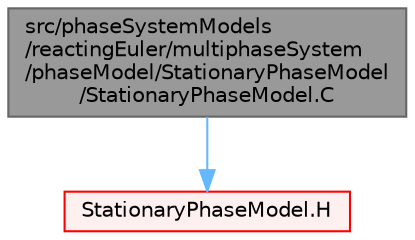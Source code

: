digraph "src/phaseSystemModels/reactingEuler/multiphaseSystem/phaseModel/StationaryPhaseModel/StationaryPhaseModel.C"
{
 // LATEX_PDF_SIZE
  bgcolor="transparent";
  edge [fontname=Helvetica,fontsize=10,labelfontname=Helvetica,labelfontsize=10];
  node [fontname=Helvetica,fontsize=10,shape=box,height=0.2,width=0.4];
  Node1 [id="Node000001",label="src/phaseSystemModels\l/reactingEuler/multiphaseSystem\l/phaseModel/StationaryPhaseModel\l/StationaryPhaseModel.C",height=0.2,width=0.4,color="gray40", fillcolor="grey60", style="filled", fontcolor="black",tooltip=" "];
  Node1 -> Node2 [id="edge1_Node000001_Node000002",color="steelblue1",style="solid",tooltip=" "];
  Node2 [id="Node000002",label="StationaryPhaseModel.H",height=0.2,width=0.4,color="red", fillcolor="#FFF0F0", style="filled",URL="$StationaryPhaseModel_8H.html",tooltip=" "];
}
